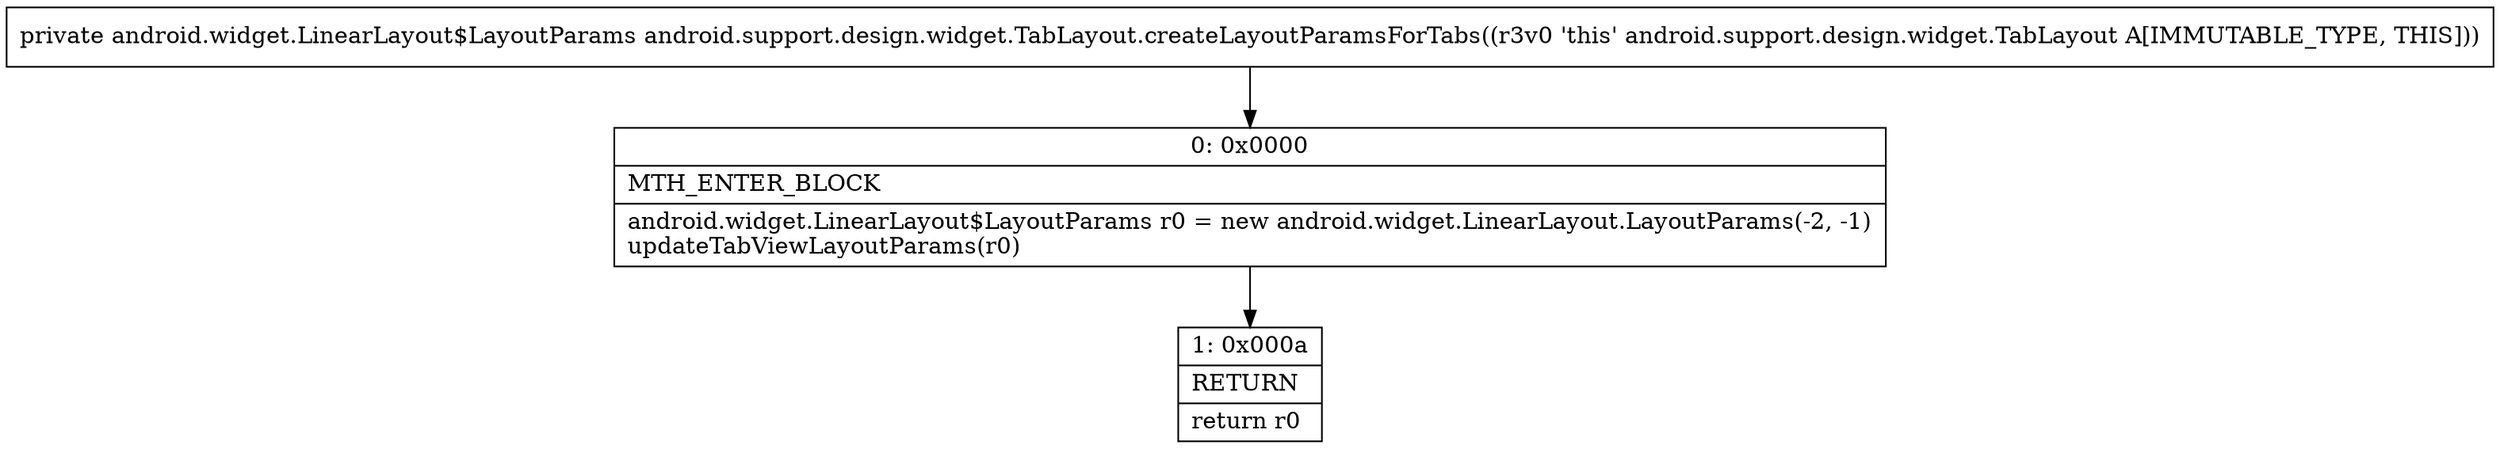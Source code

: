 digraph "CFG forandroid.support.design.widget.TabLayout.createLayoutParamsForTabs()Landroid\/widget\/LinearLayout$LayoutParams;" {
Node_0 [shape=record,label="{0\:\ 0x0000|MTH_ENTER_BLOCK\l|android.widget.LinearLayout$LayoutParams r0 = new android.widget.LinearLayout.LayoutParams(\-2, \-1)\lupdateTabViewLayoutParams(r0)\l}"];
Node_1 [shape=record,label="{1\:\ 0x000a|RETURN\l|return r0\l}"];
MethodNode[shape=record,label="{private android.widget.LinearLayout$LayoutParams android.support.design.widget.TabLayout.createLayoutParamsForTabs((r3v0 'this' android.support.design.widget.TabLayout A[IMMUTABLE_TYPE, THIS])) }"];
MethodNode -> Node_0;
Node_0 -> Node_1;
}

